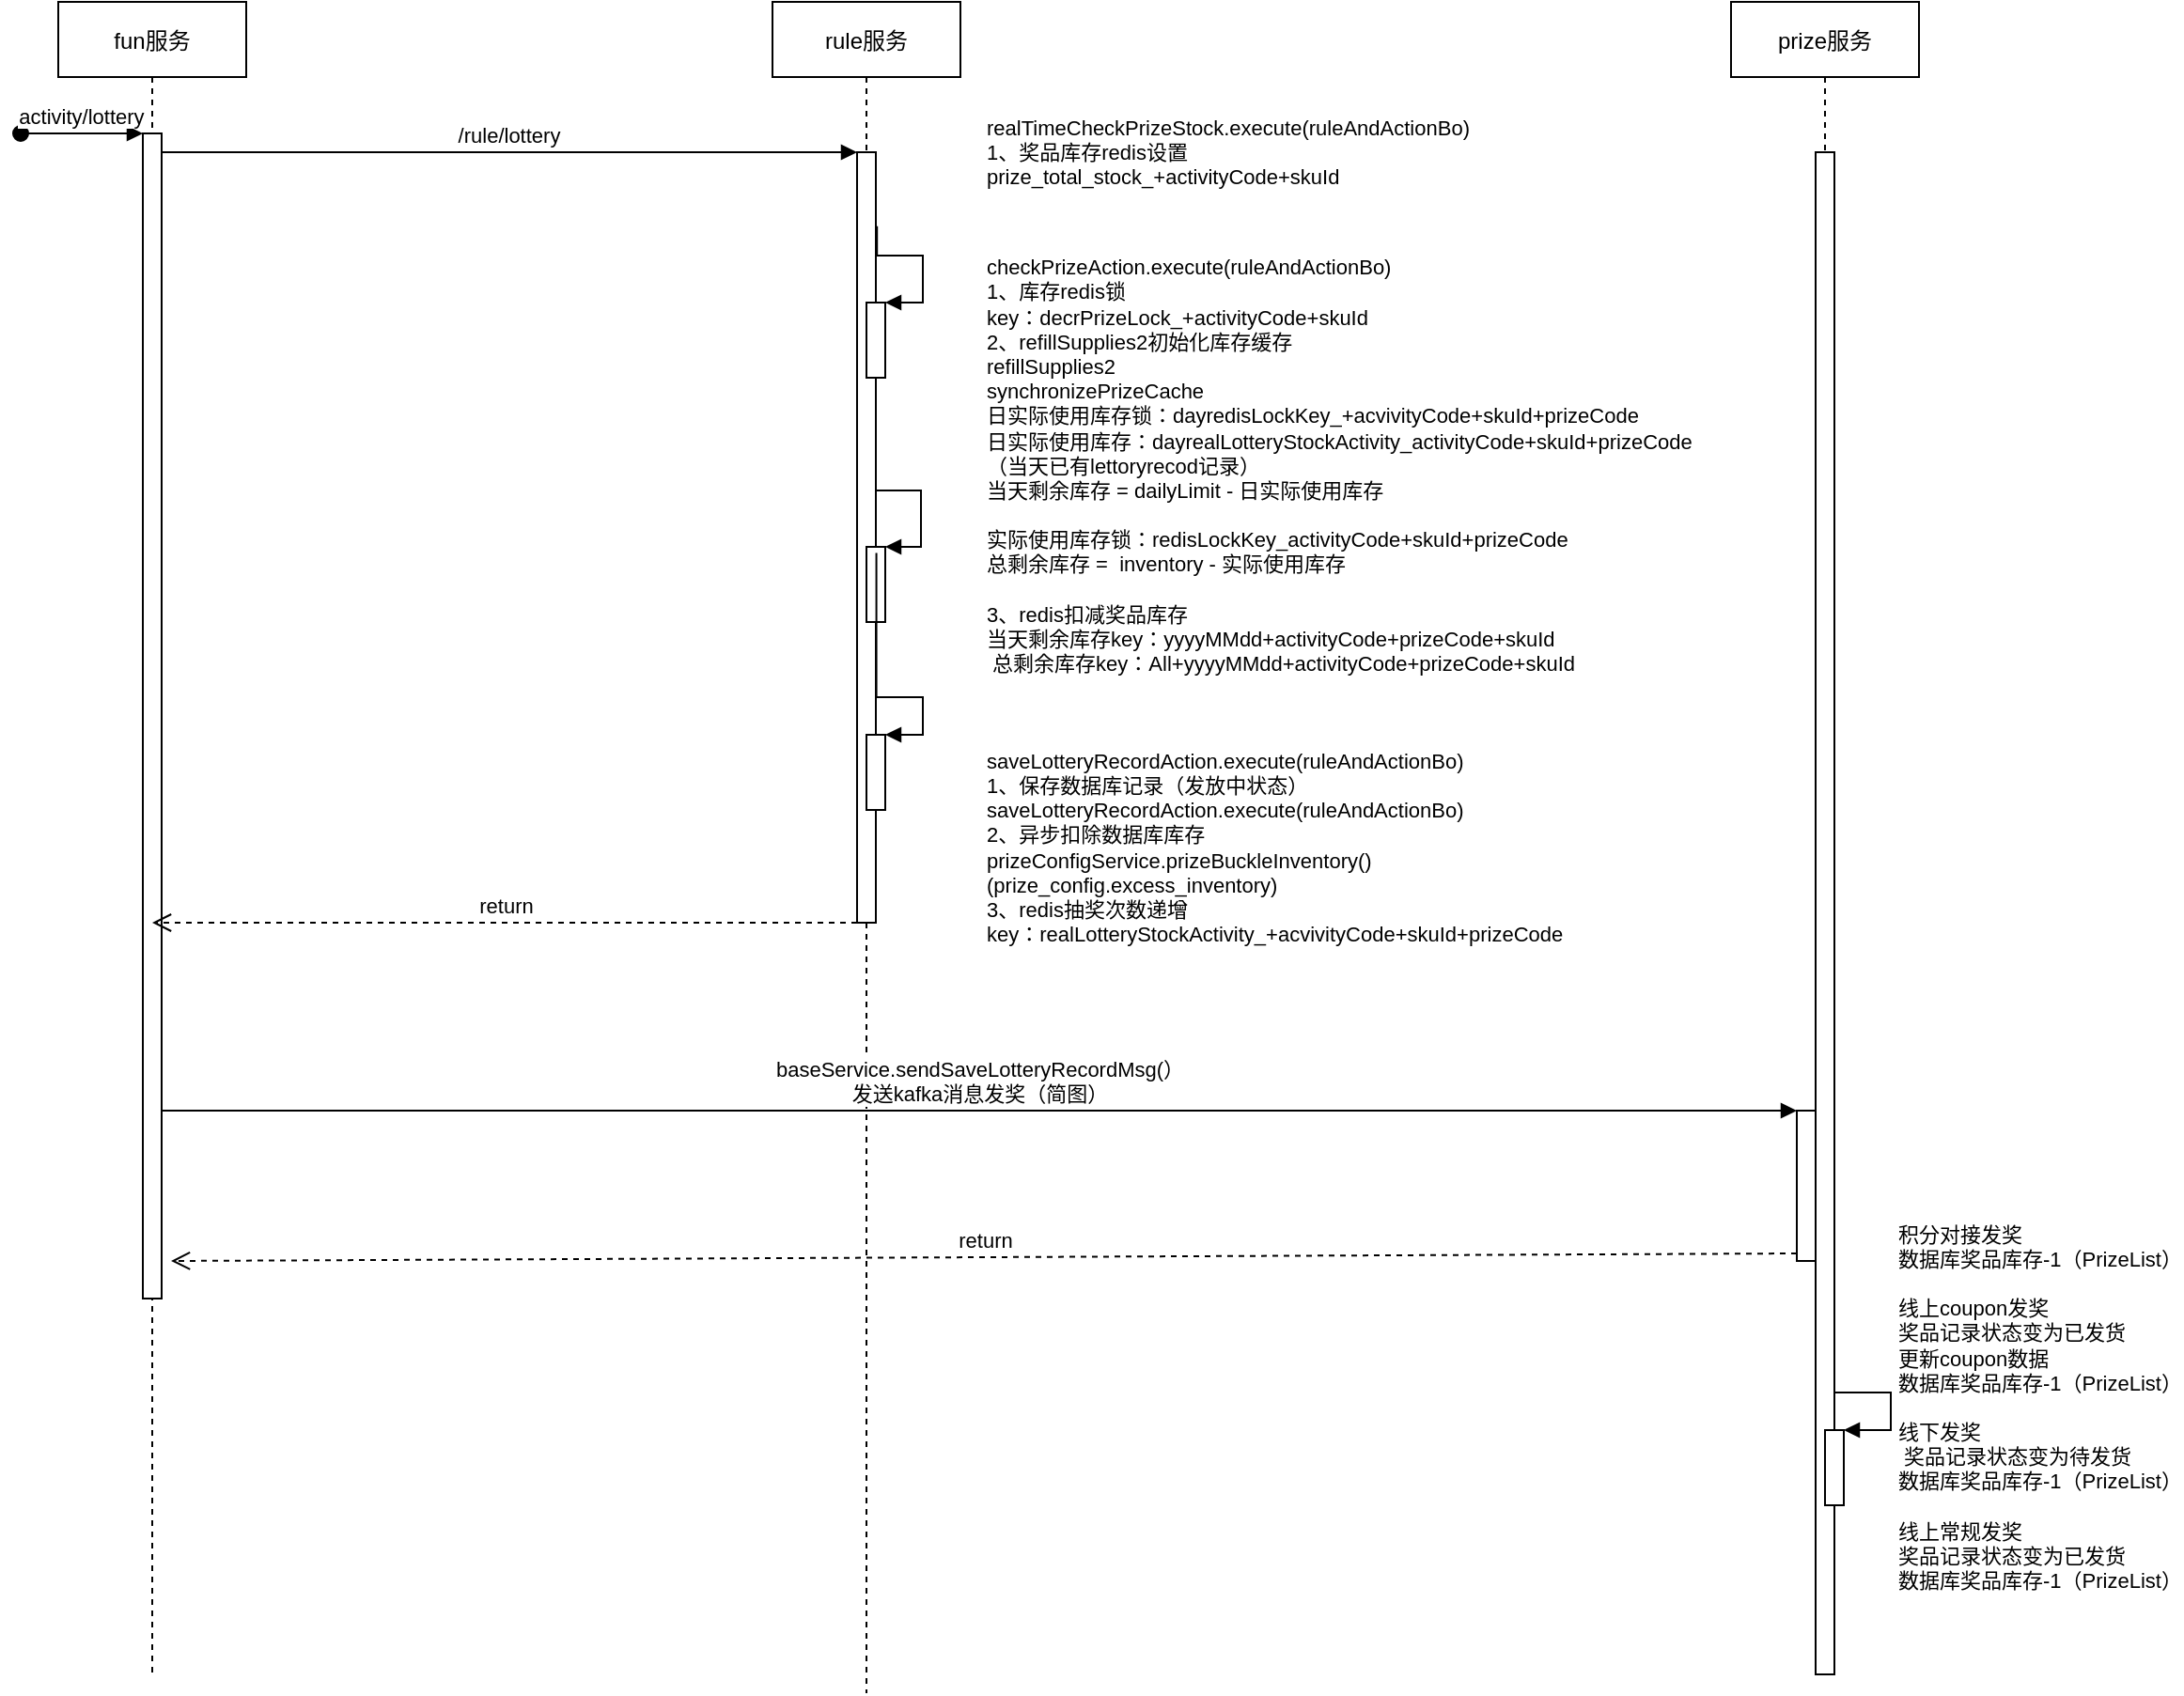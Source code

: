 <mxfile version="18.2.0" type="github">
  <diagram id="kgpKYQtTHZ0yAKxKKP6v" name="Page-1">
    <mxGraphModel dx="907" dy="428" grid="1" gridSize="10" guides="1" tooltips="1" connect="1" arrows="1" fold="1" page="1" pageScale="1" pageWidth="850" pageHeight="1100" math="0" shadow="0">
      <root>
        <mxCell id="0" />
        <mxCell id="1" parent="0" />
        <mxCell id="3nuBFxr9cyL0pnOWT2aG-1" value="fun服务" style="shape=umlLifeline;perimeter=lifelinePerimeter;container=1;collapsible=0;recursiveResize=0;rounded=0;shadow=0;strokeWidth=1;" parent="1" vertex="1">
          <mxGeometry x="60" y="80" width="100" height="890" as="geometry" />
        </mxCell>
        <mxCell id="3nuBFxr9cyL0pnOWT2aG-2" value="" style="points=[];perimeter=orthogonalPerimeter;rounded=0;shadow=0;strokeWidth=1;" parent="3nuBFxr9cyL0pnOWT2aG-1" vertex="1">
          <mxGeometry x="45" y="70" width="10" height="620" as="geometry" />
        </mxCell>
        <mxCell id="3nuBFxr9cyL0pnOWT2aG-3" value="activity/lottery" style="verticalAlign=bottom;startArrow=oval;endArrow=block;startSize=8;shadow=0;strokeWidth=1;" parent="3nuBFxr9cyL0pnOWT2aG-1" target="3nuBFxr9cyL0pnOWT2aG-2" edge="1">
          <mxGeometry relative="1" as="geometry">
            <mxPoint x="-20" y="70" as="sourcePoint" />
          </mxGeometry>
        </mxCell>
        <mxCell id="3nuBFxr9cyL0pnOWT2aG-5" value="rule服务" style="shape=umlLifeline;perimeter=lifelinePerimeter;container=1;collapsible=0;recursiveResize=0;rounded=0;shadow=0;strokeWidth=1;" parent="1" vertex="1">
          <mxGeometry x="440" y="80" width="100" height="900" as="geometry" />
        </mxCell>
        <mxCell id="3nuBFxr9cyL0pnOWT2aG-6" value="" style="points=[];perimeter=orthogonalPerimeter;rounded=0;shadow=0;strokeWidth=1;" parent="3nuBFxr9cyL0pnOWT2aG-5" vertex="1">
          <mxGeometry x="45" y="80" width="10" height="410" as="geometry" />
        </mxCell>
        <mxCell id="evmN7Rl7GSXi7IjpEYUV-23" value="" style="html=1;points=[];perimeter=orthogonalPerimeter;" vertex="1" parent="3nuBFxr9cyL0pnOWT2aG-5">
          <mxGeometry x="50" y="290" width="10" height="40" as="geometry" />
        </mxCell>
        <mxCell id="evmN7Rl7GSXi7IjpEYUV-24" value="&lt;div&gt;&lt;span style=&quot;font-size: 11px;&quot;&gt;checkPrizeAction.execute(ruleAndActionBo)&lt;/span&gt;&lt;/div&gt;&lt;div&gt;1、库存redis锁&lt;br&gt;key：decrPrizeLock_+activityCode+skuId&lt;span style=&quot;font-size: 11px;&quot;&gt;&lt;br&gt;&lt;/span&gt;&lt;/div&gt;&lt;span style=&quot;font-size: 11px;&quot;&gt;2、refillSupplies2初始化库存缓存&amp;nbsp;&lt;/span&gt;&lt;br&gt;&lt;div style=&quot;&quot;&gt;&lt;span style=&quot;font-size: 11px;&quot;&gt;refillSupplies2&lt;/span&gt;&lt;/div&gt;&lt;div style=&quot;&quot;&gt;&lt;span style=&quot;font-size: 11px;&quot;&gt;synchronizePrizeCache&lt;/span&gt;&lt;/div&gt;日实际使用库存锁：&lt;span style=&quot;font-size: 11px;&quot;&gt;dayredisLockKey_+acvivityCode+skuId+prizeCode&lt;/span&gt;&lt;br&gt;日实际使用库存：dayrealLotteryStockActivity_activityCode+skuId+prizeCode&lt;br&gt;&lt;div&gt;（当天已有lettoryrecod记录）&lt;/div&gt;&lt;div&gt;当天剩余库存 =&amp;nbsp;dailyLimit - 日实际使用库存&lt;/div&gt;&lt;div&gt;&lt;br&gt;&lt;/div&gt;&lt;div&gt;实际使用库存锁：redisLockKey_activityCode+skuId+prizeCode&lt;br&gt;&lt;/div&gt;&lt;div&gt;总剩余库存 =&amp;nbsp;&amp;nbsp;inventory - 实际使用库存&lt;/div&gt;&lt;div&gt;&lt;br&gt;&lt;/div&gt;&lt;div&gt;&lt;span style=&quot;font-size: 11px;&quot;&gt;3、redis扣减奖品库存&lt;/span&gt;&lt;/div&gt;&lt;div&gt;&lt;span style=&quot;font-size: 11px;&quot;&gt;当天剩余库存key：yyyyMMdd+activityCode+prizeCode+skuId&lt;/span&gt;&lt;/div&gt;&lt;div&gt;&lt;span style=&quot;font-size: 11px;&quot;&gt;&amp;nbsp;总剩余库存key：All+yyyyMMdd+activityCode+prizeCode+skuId&lt;/span&gt;&lt;/div&gt;&lt;div&gt;&lt;span style=&quot;font-size: 11px;&quot;&gt;&amp;nbsp;&lt;/span&gt;&lt;/div&gt;&lt;div&gt;&lt;br&gt;&lt;/div&gt;" style="edgeStyle=orthogonalEdgeStyle;html=1;align=left;spacingLeft=2;endArrow=block;rounded=0;entryX=1;entryY=0;" edge="1" target="evmN7Rl7GSXi7IjpEYUV-23" parent="3nuBFxr9cyL0pnOWT2aG-5">
          <mxGeometry x="0.048" y="31" relative="1" as="geometry">
            <mxPoint x="55" y="230" as="sourcePoint" />
            <Array as="points">
              <mxPoint x="55" y="260" />
              <mxPoint x="79" y="260" />
              <mxPoint x="79" y="290" />
            </Array>
            <mxPoint as="offset" />
          </mxGeometry>
        </mxCell>
        <mxCell id="evmN7Rl7GSXi7IjpEYUV-25" value="" style="html=1;points=[];perimeter=orthogonalPerimeter;" vertex="1" parent="3nuBFxr9cyL0pnOWT2aG-5">
          <mxGeometry x="50" y="160" width="10" height="40" as="geometry" />
        </mxCell>
        <mxCell id="evmN7Rl7GSXi7IjpEYUV-26" value="realTimeCheckPrizeStock.execute(ruleAndActionBo)&lt;br&gt;1、奖品库存redis设置&lt;br&gt;&lt;span style=&quot;font-size: 11px;&quot;&gt;prize_total_stock_+activityCode+skuId&lt;/span&gt;" style="edgeStyle=orthogonalEdgeStyle;html=1;align=left;spacingLeft=2;endArrow=block;rounded=0;entryX=1;entryY=0;exitX=1.06;exitY=0.096;exitDx=0;exitDy=0;exitPerimeter=0;" edge="1" target="evmN7Rl7GSXi7IjpEYUV-25" parent="3nuBFxr9cyL0pnOWT2aG-5" source="3nuBFxr9cyL0pnOWT2aG-6">
          <mxGeometry x="-0.058" y="63" relative="1" as="geometry">
            <mxPoint x="60" y="135" as="sourcePoint" />
            <Array as="points">
              <mxPoint x="56" y="135" />
              <mxPoint x="80" y="135" />
              <mxPoint x="80" y="160" />
            </Array>
            <mxPoint x="-33" y="-55" as="offset" />
          </mxGeometry>
        </mxCell>
        <mxCell id="evmN7Rl7GSXi7IjpEYUV-27" value="" style="html=1;points=[];perimeter=orthogonalPerimeter;" vertex="1" parent="3nuBFxr9cyL0pnOWT2aG-5">
          <mxGeometry x="50" y="390" width="10" height="40" as="geometry" />
        </mxCell>
        <mxCell id="evmN7Rl7GSXi7IjpEYUV-28" value="saveLotteryRecordAction.execute(ruleAndActionBo)&lt;br&gt;1、保存数据库记录（发放中状态）&lt;br&gt;&lt;span style=&quot;font-size: 11px;&quot;&gt;saveLotteryRecordAction.execute(ruleAndActionBo)&lt;/span&gt;&lt;br&gt;2、异步扣除数据库库存&lt;br&gt;&lt;span style=&quot;font-size: 11px;&quot;&gt;prizeConfigService.prizeBuckleInventory()&lt;br&gt;&lt;/span&gt;(prize_config.excess_inventory)&lt;br&gt;3、redis抽奖次数递增&lt;br&gt;key：realLotteryStockActivity_+acvivityCode+skuId+prizeCode&lt;span style=&quot;font-size: 11px;&quot;&gt;&lt;br&gt;&lt;/span&gt;" style="edgeStyle=orthogonalEdgeStyle;html=1;align=left;spacingLeft=2;endArrow=block;rounded=0;entryX=1;entryY=0;exitX=1.028;exitY=0.52;exitDx=0;exitDy=0;exitPerimeter=0;" edge="1" target="evmN7Rl7GSXi7IjpEYUV-27" parent="3nuBFxr9cyL0pnOWT2aG-5" source="3nuBFxr9cyL0pnOWT2aG-6">
          <mxGeometry x="0.717" y="67" relative="1" as="geometry">
            <mxPoint x="60" y="370" as="sourcePoint" />
            <Array as="points">
              <mxPoint x="55" y="370" />
              <mxPoint x="80" y="370" />
              <mxPoint x="80" y="390" />
            </Array>
            <mxPoint x="30" y="-7" as="offset" />
          </mxGeometry>
        </mxCell>
        <mxCell id="3nuBFxr9cyL0pnOWT2aG-8" value="/rule/lottery" style="verticalAlign=bottom;endArrow=block;entryX=0;entryY=0;shadow=0;strokeWidth=1;" parent="1" source="3nuBFxr9cyL0pnOWT2aG-2" target="3nuBFxr9cyL0pnOWT2aG-6" edge="1">
          <mxGeometry relative="1" as="geometry">
            <mxPoint x="275" y="160" as="sourcePoint" />
          </mxGeometry>
        </mxCell>
        <mxCell id="evmN7Rl7GSXi7IjpEYUV-1" value="prize服务" style="shape=umlLifeline;perimeter=lifelinePerimeter;container=1;collapsible=0;recursiveResize=0;rounded=0;shadow=0;strokeWidth=1;" vertex="1" parent="1">
          <mxGeometry x="950" y="80" width="100" height="890" as="geometry" />
        </mxCell>
        <mxCell id="evmN7Rl7GSXi7IjpEYUV-2" value="" style="points=[];perimeter=orthogonalPerimeter;rounded=0;shadow=0;strokeWidth=1;" vertex="1" parent="evmN7Rl7GSXi7IjpEYUV-1">
          <mxGeometry x="45" y="80" width="10" height="810" as="geometry" />
        </mxCell>
        <mxCell id="evmN7Rl7GSXi7IjpEYUV-40" value="" style="html=1;points=[];perimeter=orthogonalPerimeter;" vertex="1" parent="evmN7Rl7GSXi7IjpEYUV-1">
          <mxGeometry x="35" y="590" width="10" height="80" as="geometry" />
        </mxCell>
        <mxCell id="evmN7Rl7GSXi7IjpEYUV-44" value="" style="html=1;points=[];perimeter=orthogonalPerimeter;" vertex="1" parent="evmN7Rl7GSXi7IjpEYUV-1">
          <mxGeometry x="50" y="760" width="10" height="40" as="geometry" />
        </mxCell>
        <mxCell id="evmN7Rl7GSXi7IjpEYUV-45" value="积分对接发奖&lt;br&gt;数据库奖品库存-1（PrizeList）&lt;br&gt;&lt;br&gt;线上coupon发奖&lt;br&gt;奖品记录状态变为已发货&lt;br&gt;更新coupon数据&lt;br&gt;数据库奖品库存-1（PrizeList）&lt;br&gt;&lt;br&gt;线下发奖&lt;br&gt;&amp;nbsp;奖品记录状态变为待发货&lt;br&gt;数据库奖品库存-1（PrizeList）&lt;br&gt;&lt;br&gt;线上常规发奖&lt;br&gt;奖品记录状态变为已发货&lt;br&gt;数据库奖品库存-1（PrizeList）" style="edgeStyle=orthogonalEdgeStyle;html=1;align=left;spacingLeft=2;endArrow=block;rounded=0;entryX=1;entryY=0;" edge="1" target="evmN7Rl7GSXi7IjpEYUV-44" parent="evmN7Rl7GSXi7IjpEYUV-1">
          <mxGeometry relative="1" as="geometry">
            <mxPoint x="55" y="740" as="sourcePoint" />
            <Array as="points">
              <mxPoint x="85" y="740" />
            </Array>
          </mxGeometry>
        </mxCell>
        <mxCell id="evmN7Rl7GSXi7IjpEYUV-41" value="&lt;span style=&quot;font-size: 11px;&quot;&gt;baseService.sendSaveLotteryRecordMsg(）&lt;/span&gt;&lt;br&gt;发送kafka消息发奖（简图）" style="html=1;verticalAlign=bottom;endArrow=block;entryX=0;entryY=0;rounded=0;" edge="1" target="evmN7Rl7GSXi7IjpEYUV-40" parent="1" source="3nuBFxr9cyL0pnOWT2aG-2">
          <mxGeometry relative="1" as="geometry">
            <mxPoint x="120" y="670" as="sourcePoint" />
          </mxGeometry>
        </mxCell>
        <mxCell id="evmN7Rl7GSXi7IjpEYUV-42" value="return" style="html=1;verticalAlign=bottom;endArrow=open;dashed=1;endSize=8;exitX=0;exitY=0.95;rounded=0;" edge="1" source="evmN7Rl7GSXi7IjpEYUV-40" parent="1">
          <mxGeometry relative="1" as="geometry">
            <mxPoint x="120" y="750" as="targetPoint" />
          </mxGeometry>
        </mxCell>
        <mxCell id="evmN7Rl7GSXi7IjpEYUV-43" value="return" style="html=1;verticalAlign=bottom;endArrow=open;dashed=1;endSize=8;rounded=0;" edge="1" parent="1" source="3nuBFxr9cyL0pnOWT2aG-6" target="3nuBFxr9cyL0pnOWT2aG-1">
          <mxGeometry relative="1" as="geometry">
            <mxPoint x="510" y="610" as="sourcePoint" />
            <mxPoint x="120" y="570" as="targetPoint" />
            <Array as="points">
              <mxPoint x="230" y="570" />
            </Array>
          </mxGeometry>
        </mxCell>
      </root>
    </mxGraphModel>
  </diagram>
</mxfile>
